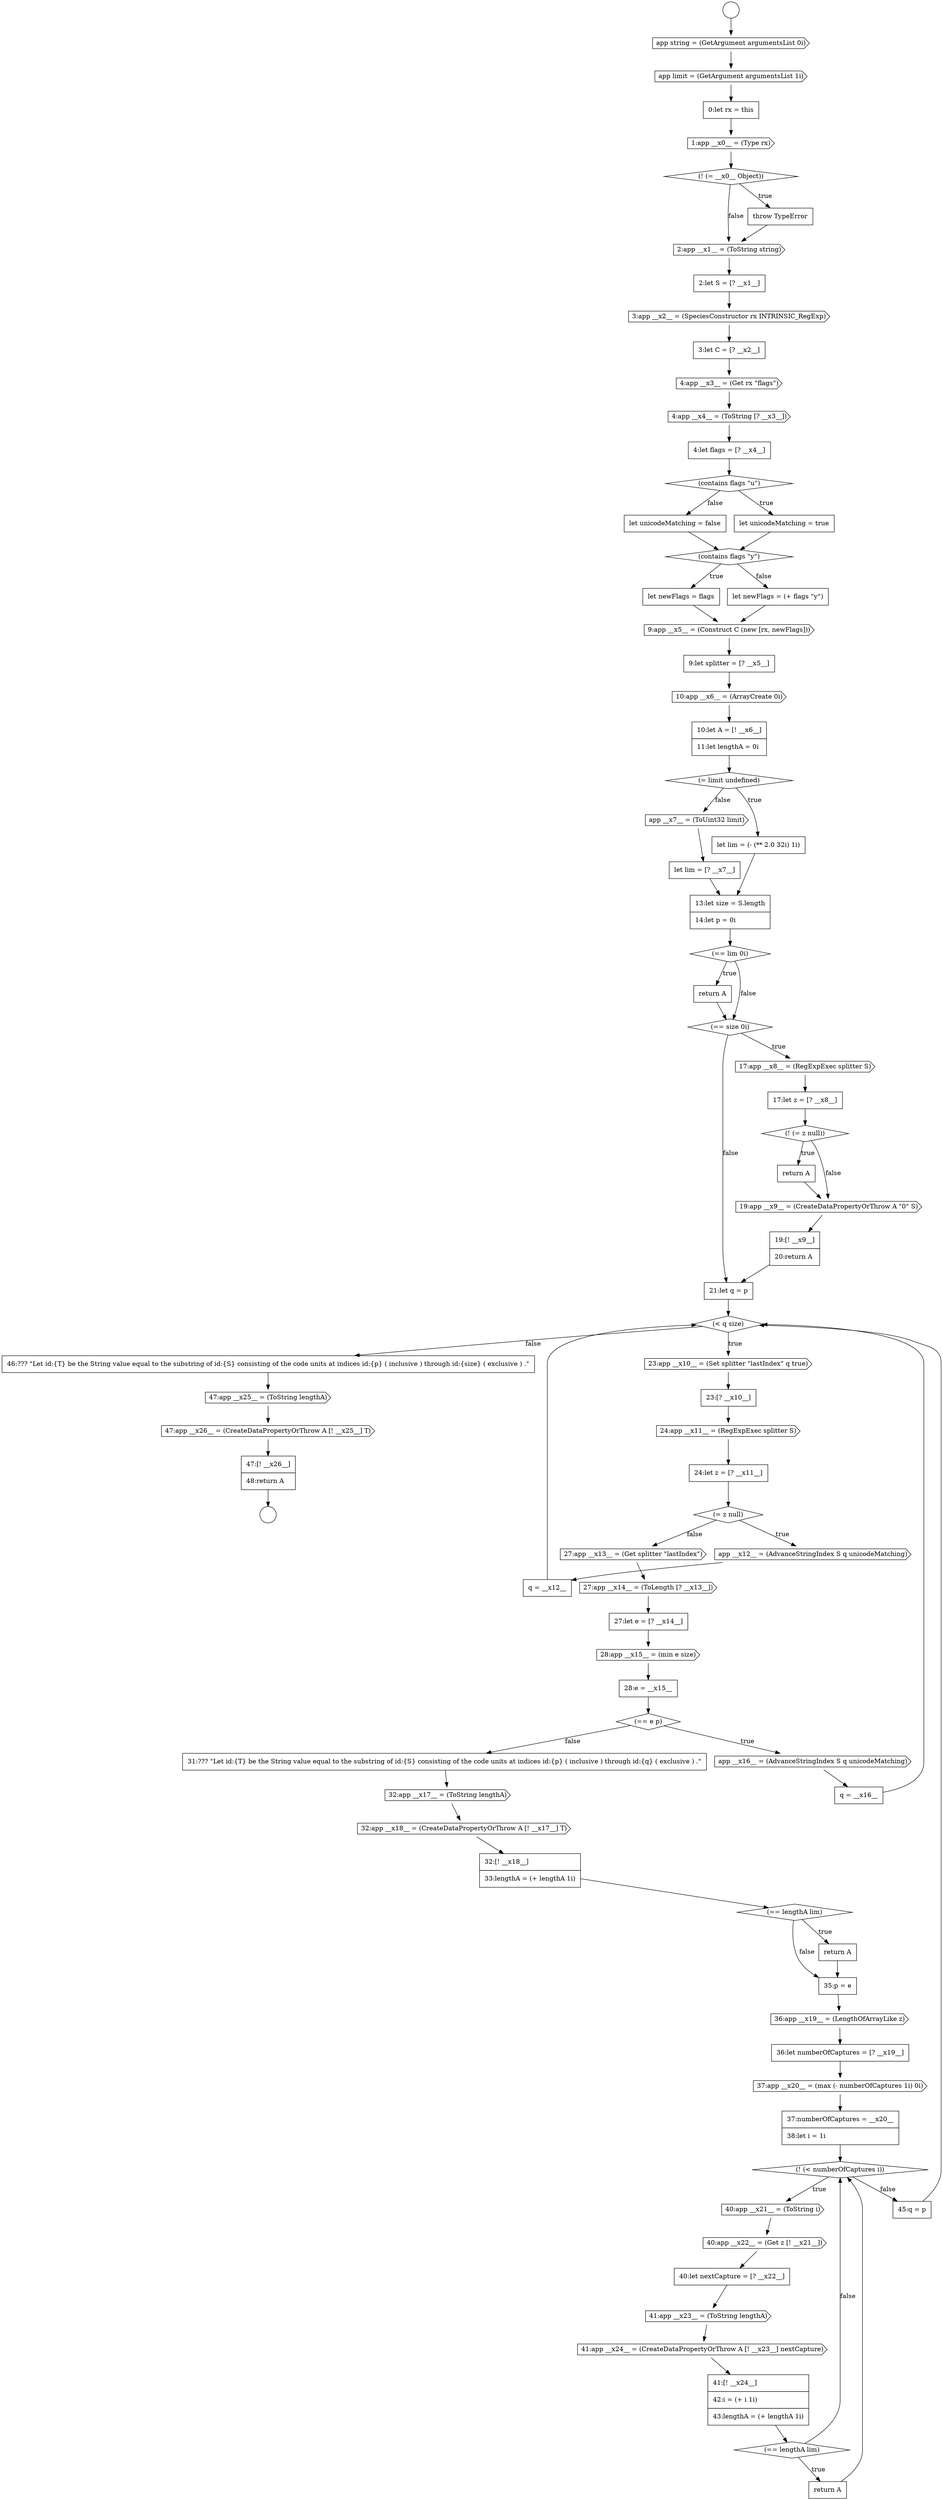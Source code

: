 digraph {
  node15170 [shape=cds, label=<<font color="black">4:app __x4__ = (ToString [? __x3__])</font>> color="black" fillcolor="white" style=filled]
  node15225 [shape=cds, label=<<font color="black">40:app __x21__ = (ToString i)</font>> color="black" fillcolor="white" style=filled]
  node15174 [shape=none, margin=0, label=<<font color="black">
    <table border="0" cellborder="1" cellspacing="0" cellpadding="10">
      <tr><td align="left">let unicodeMatching = false</td></tr>
    </table>
  </font>> color="black" fillcolor="white" style=filled]
  node15226 [shape=cds, label=<<font color="black">40:app __x22__ = (Get z [! __x21__])</font>> color="black" fillcolor="white" style=filled]
  node15184 [shape=cds, label=<<font color="black">app __x7__ = (ToUint32 limit)</font>> color="black" fillcolor="white" style=filled]
  node15223 [shape=none, margin=0, label=<<font color="black">
    <table border="0" cellborder="1" cellspacing="0" cellpadding="10">
      <tr><td align="left">37:numberOfCaptures = __x20__</td></tr>
      <tr><td align="left">38:let i = 1i</td></tr>
    </table>
  </font>> color="black" fillcolor="white" style=filled]
  node15190 [shape=cds, label=<<font color="black">17:app __x8__ = (RegExpExec splitter S)</font>> color="black" fillcolor="white" style=filled]
  node15185 [shape=none, margin=0, label=<<font color="black">
    <table border="0" cellborder="1" cellspacing="0" cellpadding="10">
      <tr><td align="left">let lim = [? __x7__]</td></tr>
    </table>
  </font>> color="black" fillcolor="white" style=filled]
  node15222 [shape=cds, label=<<font color="black">37:app __x20__ = (max (- numberOfCaptures 1i) 0i)</font>> color="black" fillcolor="white" style=filled]
  node15158 [shape=circle label=" " color="black" fillcolor="white" style=filled]
  node15217 [shape=diamond, label=<<font color="black">(== lengthA lim)</font>> color="black" fillcolor="white" style=filled]
  node15175 [shape=diamond, label=<<font color="black">(contains flags &quot;y&quot;)</font>> color="black" fillcolor="white" style=filled]
  node15207 [shape=none, margin=0, label=<<font color="black">
    <table border="0" cellborder="1" cellspacing="0" cellpadding="10">
      <tr><td align="left">27:let e = [? __x14__]</td></tr>
    </table>
  </font>> color="black" fillcolor="white" style=filled]
  node15202 [shape=diamond, label=<<font color="black">(= z null)</font>> color="black" fillcolor="white" style=filled]
  node15178 [shape=cds, label=<<font color="black">9:app __x5__ = (Construct C (new [rx, newFlags]))</font>> color="black" fillcolor="white" style=filled]
  node15171 [shape=none, margin=0, label=<<font color="black">
    <table border="0" cellborder="1" cellspacing="0" cellpadding="10">
      <tr><td align="left">4:let flags = [? __x4__]</td></tr>
    </table>
  </font>> color="black" fillcolor="white" style=filled]
  node15229 [shape=cds, label=<<font color="black">41:app __x24__ = (CreateDataPropertyOrThrow A [! __x23__] nextCapture)</font>> color="black" fillcolor="white" style=filled]
  node15231 [shape=diamond, label=<<font color="black">(== lengthA lim)</font>> color="black" fillcolor="white" style=filled]
  node15182 [shape=diamond, label=<<font color="black">(= limit undefined)</font>> color="black" fillcolor="white" style=filled]
  node15214 [shape=cds, label=<<font color="black">32:app __x17__ = (ToString lengthA)</font>> color="black" fillcolor="white" style=filled]
  node15161 [shape=none, margin=0, label=<<font color="black">
    <table border="0" cellborder="1" cellspacing="0" cellpadding="10">
      <tr><td align="left">0:let rx = this</td></tr>
    </table>
  </font>> color="black" fillcolor="white" style=filled]
  node15167 [shape=cds, label=<<font color="black">3:app __x2__ = (SpeciesConstructor rx INTRINSIC_RegExp)</font>> color="black" fillcolor="white" style=filled]
  node15193 [shape=none, margin=0, label=<<font color="black">
    <table border="0" cellborder="1" cellspacing="0" cellpadding="10">
      <tr><td align="left">return A</td></tr>
    </table>
  </font>> color="black" fillcolor="white" style=filled]
  node15199 [shape=none, margin=0, label=<<font color="black">
    <table border="0" cellborder="1" cellspacing="0" cellpadding="10">
      <tr><td align="left">23:[? __x10__]</td></tr>
    </table>
  </font>> color="black" fillcolor="white" style=filled]
  node15186 [shape=none, margin=0, label=<<font color="black">
    <table border="0" cellborder="1" cellspacing="0" cellpadding="10">
      <tr><td align="left">13:let size = S.length</td></tr>
      <tr><td align="left">14:let p = 0i</td></tr>
    </table>
  </font>> color="black" fillcolor="white" style=filled]
  node15210 [shape=diamond, label=<<font color="black">(== e p)</font>> color="black" fillcolor="white" style=filled]
  node15165 [shape=cds, label=<<font color="black">2:app __x1__ = (ToString string)</font>> color="black" fillcolor="white" style=filled]
  node15197 [shape=diamond, label=<<font color="black">(&lt; q size)</font>> color="black" fillcolor="white" style=filled]
  node15235 [shape=cds, label=<<font color="black">47:app __x25__ = (ToString lengthA)</font>> color="black" fillcolor="white" style=filled]
  node15221 [shape=none, margin=0, label=<<font color="black">
    <table border="0" cellborder="1" cellspacing="0" cellpadding="10">
      <tr><td align="left">36:let numberOfCaptures = [? __x19__]</td></tr>
    </table>
  </font>> color="black" fillcolor="white" style=filled]
  node15179 [shape=none, margin=0, label=<<font color="black">
    <table border="0" cellborder="1" cellspacing="0" cellpadding="10">
      <tr><td align="left">9:let splitter = [? __x5__]</td></tr>
    </table>
  </font>> color="black" fillcolor="white" style=filled]
  node15206 [shape=cds, label=<<font color="black">27:app __x14__ = (ToLength [? __x13__])</font>> color="black" fillcolor="white" style=filled]
  node15169 [shape=cds, label=<<font color="black">4:app __x3__ = (Get rx &quot;flags&quot;)</font>> color="black" fillcolor="white" style=filled]
  node15211 [shape=cds, label=<<font color="black">app __x16__ = (AdvanceStringIndex S q unicodeMatching)</font>> color="black" fillcolor="white" style=filled]
  node15194 [shape=cds, label=<<font color="black">19:app __x9__ = (CreateDataPropertyOrThrow A &quot;0&quot; S)</font>> color="black" fillcolor="white" style=filled]
  node15189 [shape=diamond, label=<<font color="black">(== size 0i)</font>> color="black" fillcolor="white" style=filled]
  node15157 [shape=circle label=" " color="black" fillcolor="white" style=filled]
  node15201 [shape=none, margin=0, label=<<font color="black">
    <table border="0" cellborder="1" cellspacing="0" cellpadding="10">
      <tr><td align="left">24:let z = [? __x11__]</td></tr>
    </table>
  </font>> color="black" fillcolor="white" style=filled]
  node15168 [shape=none, margin=0, label=<<font color="black">
    <table border="0" cellborder="1" cellspacing="0" cellpadding="10">
      <tr><td align="left">3:let C = [? __x2__]</td></tr>
    </table>
  </font>> color="black" fillcolor="white" style=filled]
  node15162 [shape=cds, label=<<font color="black">1:app __x0__ = (Type rx)</font>> color="black" fillcolor="white" style=filled]
  node15200 [shape=cds, label=<<font color="black">24:app __x11__ = (RegExpExec splitter S)</font>> color="black" fillcolor="white" style=filled]
  node15234 [shape=none, margin=0, label=<<font color="black">
    <table border="0" cellborder="1" cellspacing="0" cellpadding="10">
      <tr><td align="left">46:??? &quot;Let id:{T} be the String value equal to the substring of id:{S} consisting of the code units at indices id:{p} ( inclusive ) through id:{size} ( exclusive ) .&quot;</td></tr>
    </table>
  </font>> color="black" fillcolor="white" style=filled]
  node15232 [shape=none, margin=0, label=<<font color="black">
    <table border="0" cellborder="1" cellspacing="0" cellpadding="10">
      <tr><td align="left">return A</td></tr>
    </table>
  </font>> color="black" fillcolor="white" style=filled]
  node15183 [shape=none, margin=0, label=<<font color="black">
    <table border="0" cellborder="1" cellspacing="0" cellpadding="10">
      <tr><td align="left">let lim = (- (** 2.0 32i) 1i)</td></tr>
    </table>
  </font>> color="black" fillcolor="white" style=filled]
  node15215 [shape=cds, label=<<font color="black">32:app __x18__ = (CreateDataPropertyOrThrow A [! __x17__] T)</font>> color="black" fillcolor="white" style=filled]
  node15180 [shape=cds, label=<<font color="black">10:app __x6__ = (ArrayCreate 0i)</font>> color="black" fillcolor="white" style=filled]
  node15195 [shape=none, margin=0, label=<<font color="black">
    <table border="0" cellborder="1" cellspacing="0" cellpadding="10">
      <tr><td align="left">19:[! __x9__]</td></tr>
      <tr><td align="left">20:return A</td></tr>
    </table>
  </font>> color="black" fillcolor="white" style=filled]
  node15224 [shape=diamond, label=<<font color="black">(! (&lt; numberOfCaptures i))</font>> color="black" fillcolor="white" style=filled]
  node15160 [shape=cds, label=<<font color="black">app limit = (GetArgument argumentsList 1i)</font>> color="black" fillcolor="white" style=filled]
  node15205 [shape=cds, label=<<font color="black">27:app __x13__ = (Get splitter &quot;lastIndex&quot;)</font>> color="black" fillcolor="white" style=filled]
  node15237 [shape=none, margin=0, label=<<font color="black">
    <table border="0" cellborder="1" cellspacing="0" cellpadding="10">
      <tr><td align="left">47:[! __x26__]</td></tr>
      <tr><td align="left">48:return A</td></tr>
    </table>
  </font>> color="black" fillcolor="white" style=filled]
  node15192 [shape=diamond, label=<<font color="black">(! (= z null))</font>> color="black" fillcolor="white" style=filled]
  node15212 [shape=none, margin=0, label=<<font color="black">
    <table border="0" cellborder="1" cellspacing="0" cellpadding="10">
      <tr><td align="left">q = __x16__</td></tr>
    </table>
  </font>> color="black" fillcolor="white" style=filled]
  node15227 [shape=none, margin=0, label=<<font color="black">
    <table border="0" cellborder="1" cellspacing="0" cellpadding="10">
      <tr><td align="left">40:let nextCapture = [? __x22__]</td></tr>
    </table>
  </font>> color="black" fillcolor="white" style=filled]
  node15173 [shape=none, margin=0, label=<<font color="black">
    <table border="0" cellborder="1" cellspacing="0" cellpadding="10">
      <tr><td align="left">let unicodeMatching = true</td></tr>
    </table>
  </font>> color="black" fillcolor="white" style=filled]
  node15233 [shape=none, margin=0, label=<<font color="black">
    <table border="0" cellborder="1" cellspacing="0" cellpadding="10">
      <tr><td align="left">45:q = p</td></tr>
    </table>
  </font>> color="black" fillcolor="white" style=filled]
  node15188 [shape=none, margin=0, label=<<font color="black">
    <table border="0" cellborder="1" cellspacing="0" cellpadding="10">
      <tr><td align="left">return A</td></tr>
    </table>
  </font>> color="black" fillcolor="white" style=filled]
  node15216 [shape=none, margin=0, label=<<font color="black">
    <table border="0" cellborder="1" cellspacing="0" cellpadding="10">
      <tr><td align="left">32:[! __x18__]</td></tr>
      <tr><td align="left">33:lengthA = (+ lengthA 1i)</td></tr>
    </table>
  </font>> color="black" fillcolor="white" style=filled]
  node15163 [shape=diamond, label=<<font color="black">(! (= __x0__ Object))</font>> color="black" fillcolor="white" style=filled]
  node15220 [shape=cds, label=<<font color="black">36:app __x19__ = (LengthOfArrayLike z)</font>> color="black" fillcolor="white" style=filled]
  node15208 [shape=cds, label=<<font color="black">28:app __x15__ = (min e size)</font>> color="black" fillcolor="white" style=filled]
  node15196 [shape=none, margin=0, label=<<font color="black">
    <table border="0" cellborder="1" cellspacing="0" cellpadding="10">
      <tr><td align="left">21:let q = p</td></tr>
    </table>
  </font>> color="black" fillcolor="white" style=filled]
  node15203 [shape=cds, label=<<font color="black">app __x12__ = (AdvanceStringIndex S q unicodeMatching)</font>> color="black" fillcolor="white" style=filled]
  node15159 [shape=cds, label=<<font color="black">app string = (GetArgument argumentsList 0i)</font>> color="black" fillcolor="white" style=filled]
  node15191 [shape=none, margin=0, label=<<font color="black">
    <table border="0" cellborder="1" cellspacing="0" cellpadding="10">
      <tr><td align="left">17:let z = [? __x8__]</td></tr>
    </table>
  </font>> color="black" fillcolor="white" style=filled]
  node15228 [shape=cds, label=<<font color="black">41:app __x23__ = (ToString lengthA)</font>> color="black" fillcolor="white" style=filled]
  node15176 [shape=none, margin=0, label=<<font color="black">
    <table border="0" cellborder="1" cellspacing="0" cellpadding="10">
      <tr><td align="left">let newFlags = flags</td></tr>
    </table>
  </font>> color="black" fillcolor="white" style=filled]
  node15218 [shape=none, margin=0, label=<<font color="black">
    <table border="0" cellborder="1" cellspacing="0" cellpadding="10">
      <tr><td align="left">return A</td></tr>
    </table>
  </font>> color="black" fillcolor="white" style=filled]
  node15187 [shape=diamond, label=<<font color="black">(== lim 0i)</font>> color="black" fillcolor="white" style=filled]
  node15230 [shape=none, margin=0, label=<<font color="black">
    <table border="0" cellborder="1" cellspacing="0" cellpadding="10">
      <tr><td align="left">41:[! __x24__]</td></tr>
      <tr><td align="left">42:i = (+ i 1i)</td></tr>
      <tr><td align="left">43:lengthA = (+ lengthA 1i)</td></tr>
    </table>
  </font>> color="black" fillcolor="white" style=filled]
  node15172 [shape=diamond, label=<<font color="black">(contains flags &quot;u&quot;)</font>> color="black" fillcolor="white" style=filled]
  node15177 [shape=none, margin=0, label=<<font color="black">
    <table border="0" cellborder="1" cellspacing="0" cellpadding="10">
      <tr><td align="left">let newFlags = (+ flags &quot;y&quot;)</td></tr>
    </table>
  </font>> color="black" fillcolor="white" style=filled]
  node15236 [shape=cds, label=<<font color="black">47:app __x26__ = (CreateDataPropertyOrThrow A [! __x25__] T)</font>> color="black" fillcolor="white" style=filled]
  node15213 [shape=none, margin=0, label=<<font color="black">
    <table border="0" cellborder="1" cellspacing="0" cellpadding="10">
      <tr><td align="left">31:??? &quot;Let id:{T} be the String value equal to the substring of id:{S} consisting of the code units at indices id:{p} ( inclusive ) through id:{q} ( exclusive ) .&quot;</td></tr>
    </table>
  </font>> color="black" fillcolor="white" style=filled]
  node15198 [shape=cds, label=<<font color="black">23:app __x10__ = (Set splitter &quot;lastIndex&quot; q true)</font>> color="black" fillcolor="white" style=filled]
  node15209 [shape=none, margin=0, label=<<font color="black">
    <table border="0" cellborder="1" cellspacing="0" cellpadding="10">
      <tr><td align="left">28:e = __x15__</td></tr>
    </table>
  </font>> color="black" fillcolor="white" style=filled]
  node15204 [shape=none, margin=0, label=<<font color="black">
    <table border="0" cellborder="1" cellspacing="0" cellpadding="10">
      <tr><td align="left">q = __x12__</td></tr>
    </table>
  </font>> color="black" fillcolor="white" style=filled]
  node15219 [shape=none, margin=0, label=<<font color="black">
    <table border="0" cellborder="1" cellspacing="0" cellpadding="10">
      <tr><td align="left">35:p = e</td></tr>
    </table>
  </font>> color="black" fillcolor="white" style=filled]
  node15181 [shape=none, margin=0, label=<<font color="black">
    <table border="0" cellborder="1" cellspacing="0" cellpadding="10">
      <tr><td align="left">10:let A = [! __x6__]</td></tr>
      <tr><td align="left">11:let lengthA = 0i</td></tr>
    </table>
  </font>> color="black" fillcolor="white" style=filled]
  node15164 [shape=none, margin=0, label=<<font color="black">
    <table border="0" cellborder="1" cellspacing="0" cellpadding="10">
      <tr><td align="left">throw TypeError</td></tr>
    </table>
  </font>> color="black" fillcolor="white" style=filled]
  node15166 [shape=none, margin=0, label=<<font color="black">
    <table border="0" cellborder="1" cellspacing="0" cellpadding="10">
      <tr><td align="left">2:let S = [? __x1__]</td></tr>
    </table>
  </font>> color="black" fillcolor="white" style=filled]
  node15234 -> node15235 [ color="black"]
  node15191 -> node15192 [ color="black"]
  node15176 -> node15178 [ color="black"]
  node15192 -> node15193 [label=<<font color="black">true</font>> color="black"]
  node15192 -> node15194 [label=<<font color="black">false</font>> color="black"]
  node15213 -> node15214 [ color="black"]
  node15163 -> node15164 [label=<<font color="black">true</font>> color="black"]
  node15163 -> node15165 [label=<<font color="black">false</font>> color="black"]
  node15172 -> node15173 [label=<<font color="black">true</font>> color="black"]
  node15172 -> node15174 [label=<<font color="black">false</font>> color="black"]
  node15205 -> node15206 [ color="black"]
  node15211 -> node15212 [ color="black"]
  node15224 -> node15225 [label=<<font color="black">true</font>> color="black"]
  node15224 -> node15233 [label=<<font color="black">false</font>> color="black"]
  node15206 -> node15207 [ color="black"]
  node15196 -> node15197 [ color="black"]
  node15212 -> node15197 [ color="black"]
  node15157 -> node15159 [ color="black"]
  node15195 -> node15196 [ color="black"]
  node15231 -> node15232 [label=<<font color="black">true</font>> color="black"]
  node15231 -> node15224 [label=<<font color="black">false</font>> color="black"]
  node15194 -> node15195 [ color="black"]
  node15162 -> node15163 [ color="black"]
  node15210 -> node15211 [label=<<font color="black">true</font>> color="black"]
  node15210 -> node15213 [label=<<font color="black">false</font>> color="black"]
  node15179 -> node15180 [ color="black"]
  node15222 -> node15223 [ color="black"]
  node15228 -> node15229 [ color="black"]
  node15215 -> node15216 [ color="black"]
  node15181 -> node15182 [ color="black"]
  node15220 -> node15221 [ color="black"]
  node15185 -> node15186 [ color="black"]
  node15190 -> node15191 [ color="black"]
  node15230 -> node15231 [ color="black"]
  node15183 -> node15186 [ color="black"]
  node15209 -> node15210 [ color="black"]
  node15178 -> node15179 [ color="black"]
  node15201 -> node15202 [ color="black"]
  node15197 -> node15198 [label=<<font color="black">true</font>> color="black"]
  node15197 -> node15234 [label=<<font color="black">false</font>> color="black"]
  node15173 -> node15175 [ color="black"]
  node15203 -> node15204 [ color="black"]
  node15225 -> node15226 [ color="black"]
  node15166 -> node15167 [ color="black"]
  node15184 -> node15185 [ color="black"]
  node15177 -> node15178 [ color="black"]
  node15180 -> node15181 [ color="black"]
  node15208 -> node15209 [ color="black"]
  node15202 -> node15203 [label=<<font color="black">true</font>> color="black"]
  node15202 -> node15205 [label=<<font color="black">false</font>> color="black"]
  node15198 -> node15199 [ color="black"]
  node15187 -> node15188 [label=<<font color="black">true</font>> color="black"]
  node15187 -> node15189 [label=<<font color="black">false</font>> color="black"]
  node15170 -> node15171 [ color="black"]
  node15221 -> node15222 [ color="black"]
  node15160 -> node15161 [ color="black"]
  node15174 -> node15175 [ color="black"]
  node15168 -> node15169 [ color="black"]
  node15207 -> node15208 [ color="black"]
  node15236 -> node15237 [ color="black"]
  node15223 -> node15224 [ color="black"]
  node15226 -> node15227 [ color="black"]
  node15159 -> node15160 [ color="black"]
  node15217 -> node15218 [label=<<font color="black">true</font>> color="black"]
  node15217 -> node15219 [label=<<font color="black">false</font>> color="black"]
  node15175 -> node15176 [label=<<font color="black">true</font>> color="black"]
  node15175 -> node15177 [label=<<font color="black">false</font>> color="black"]
  node15188 -> node15189 [ color="black"]
  node15204 -> node15197 [ color="black"]
  node15169 -> node15170 [ color="black"]
  node15214 -> node15215 [ color="black"]
  node15229 -> node15230 [ color="black"]
  node15219 -> node15220 [ color="black"]
  node15171 -> node15172 [ color="black"]
  node15235 -> node15236 [ color="black"]
  node15232 -> node15224 [ color="black"]
  node15218 -> node15219 [ color="black"]
  node15161 -> node15162 [ color="black"]
  node15167 -> node15168 [ color="black"]
  node15227 -> node15228 [ color="black"]
  node15200 -> node15201 [ color="black"]
  node15189 -> node15190 [label=<<font color="black">true</font>> color="black"]
  node15189 -> node15196 [label=<<font color="black">false</font>> color="black"]
  node15164 -> node15165 [ color="black"]
  node15182 -> node15183 [label=<<font color="black">true</font>> color="black"]
  node15182 -> node15184 [label=<<font color="black">false</font>> color="black"]
  node15199 -> node15200 [ color="black"]
  node15165 -> node15166 [ color="black"]
  node15186 -> node15187 [ color="black"]
  node15193 -> node15194 [ color="black"]
  node15216 -> node15217 [ color="black"]
  node15237 -> node15158 [ color="black"]
  node15233 -> node15197 [ color="black"]
}
